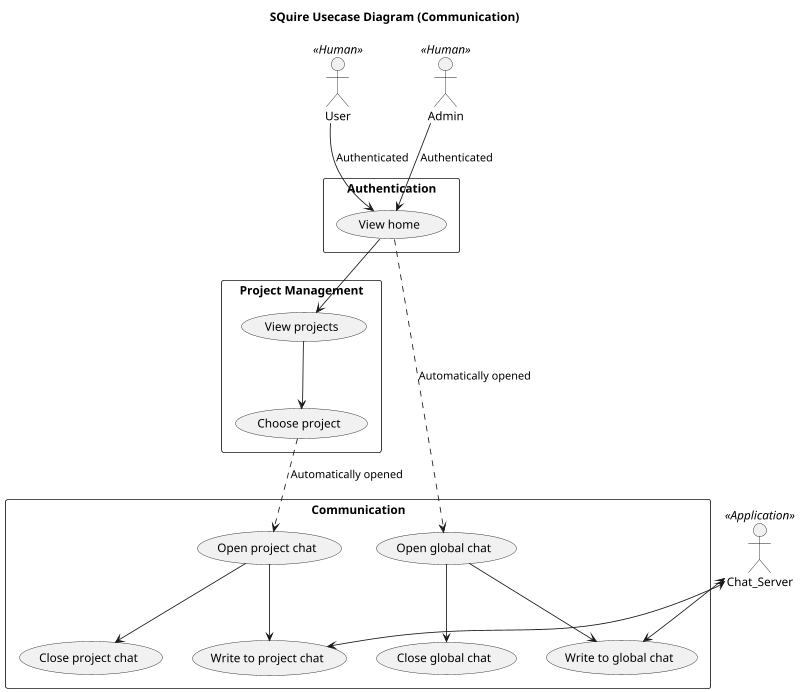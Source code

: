 @startuml
scale 800 width
title SQuire Usecase Diagram (Communication)

'left to right direction

actor User << Human >>
actor Admin << Human >>
actor Chat_Server << Application >>

rectangle "Authentication" {
    User --> (View home) : Authenticated
    Admin --> (View home) : Authenticated
}

rectangle "Project Management" {
    (View home) --> (View projects)
    (View projects) --> (Choose project)
}

rectangle "Communication" {
    (Choose project) ..> (Open project chat) : Automatically opened
        (Open project chat) --> (Write to project chat)
        (Open project chat) --> (Close project chat)
    (View home) ..> (Open global chat) : Automatically opened
        (Open global chat) --> (Write to global chat)
        (Open global chat) --> (Close global chat)
}

Chat_Server <--> (Write to global chat)
Chat_Server <--> (Write to project chat)
@enduml